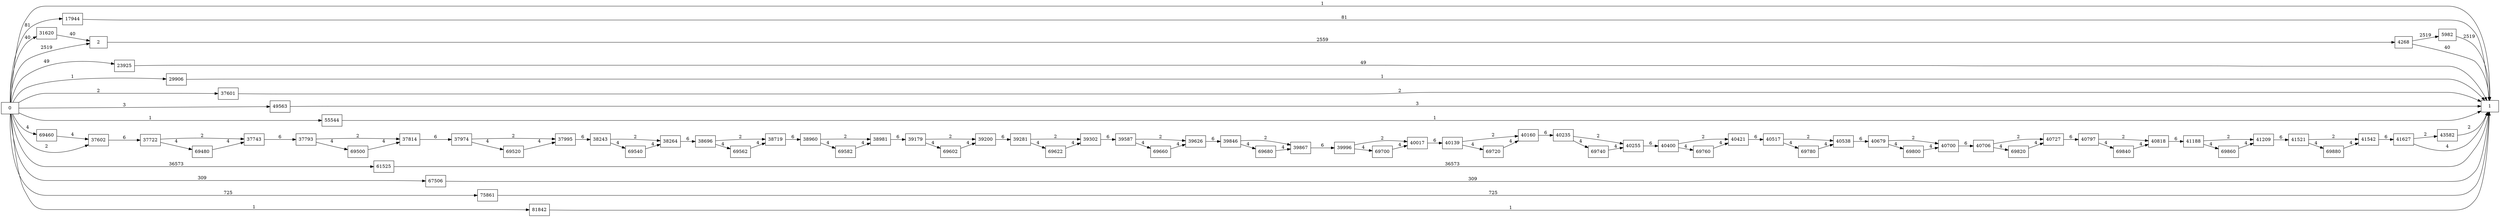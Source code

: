 digraph {
	graph [rankdir=LR]
	node [shape=rectangle]
	2 -> 4268 [label=2559]
	4268 -> 1 [label=40]
	4268 -> 5982 [label=2519]
	5982 -> 1 [label=2519]
	17944 -> 1 [label=81]
	23925 -> 1 [label=49]
	29906 -> 1 [label=1]
	31620 -> 2 [label=40]
	37601 -> 1 [label=2]
	37602 -> 37722 [label=6]
	37722 -> 37743 [label=2]
	37722 -> 69480 [label=4]
	37743 -> 37793 [label=6]
	37793 -> 37814 [label=2]
	37793 -> 69500 [label=4]
	37814 -> 37974 [label=6]
	37974 -> 37995 [label=2]
	37974 -> 69520 [label=4]
	37995 -> 38243 [label=6]
	38243 -> 38264 [label=2]
	38243 -> 69540 [label=4]
	38264 -> 38696 [label=6]
	38696 -> 38719 [label=2]
	38696 -> 69562 [label=4]
	38719 -> 38960 [label=6]
	38960 -> 38981 [label=2]
	38960 -> 69582 [label=4]
	38981 -> 39179 [label=6]
	39179 -> 39200 [label=2]
	39179 -> 69602 [label=4]
	39200 -> 39281 [label=6]
	39281 -> 39302 [label=2]
	39281 -> 69622 [label=4]
	39302 -> 39587 [label=6]
	39587 -> 39626 [label=2]
	39587 -> 69660 [label=4]
	39626 -> 39846 [label=6]
	39846 -> 39867 [label=2]
	39846 -> 69680 [label=4]
	39867 -> 39996 [label=6]
	39996 -> 40017 [label=2]
	39996 -> 69700 [label=4]
	40017 -> 40139 [label=6]
	40139 -> 40160 [label=2]
	40139 -> 69720 [label=4]
	40160 -> 40235 [label=6]
	40235 -> 40255 [label=2]
	40235 -> 69740 [label=4]
	40255 -> 40400 [label=6]
	40400 -> 40421 [label=2]
	40400 -> 69760 [label=4]
	40421 -> 40517 [label=6]
	40517 -> 40538 [label=2]
	40517 -> 69780 [label=4]
	40538 -> 40679 [label=6]
	40679 -> 40700 [label=2]
	40679 -> 69800 [label=4]
	40700 -> 40706 [label=6]
	40706 -> 40727 [label=2]
	40706 -> 69820 [label=4]
	40727 -> 40797 [label=6]
	40797 -> 40818 [label=2]
	40797 -> 69840 [label=4]
	40818 -> 41188 [label=6]
	41188 -> 41209 [label=2]
	41188 -> 69860 [label=4]
	41209 -> 41521 [label=6]
	41521 -> 41542 [label=2]
	41521 -> 69880 [label=4]
	41542 -> 41627 [label=6]
	41627 -> 1 [label=4]
	41627 -> 43582 [label=2]
	43582 -> 1 [label=2]
	49563 -> 1 [label=3]
	55544 -> 1 [label=1]
	61525 -> 1 [label=36573]
	67506 -> 1 [label=309]
	69460 -> 37602 [label=4]
	69480 -> 37743 [label=4]
	69500 -> 37814 [label=4]
	69520 -> 37995 [label=4]
	69540 -> 38264 [label=4]
	69562 -> 38719 [label=4]
	69582 -> 38981 [label=4]
	69602 -> 39200 [label=4]
	69622 -> 39302 [label=4]
	69660 -> 39626 [label=4]
	69680 -> 39867 [label=4]
	69700 -> 40017 [label=4]
	69720 -> 40160 [label=4]
	69740 -> 40255 [label=4]
	69760 -> 40421 [label=4]
	69780 -> 40538 [label=4]
	69800 -> 40700 [label=4]
	69820 -> 40727 [label=4]
	69840 -> 40818 [label=4]
	69860 -> 41209 [label=4]
	69880 -> 41542 [label=4]
	75861 -> 1 [label=725]
	81842 -> 1 [label=1]
	0 -> 2 [label=2519]
	0 -> 37602 [label=2]
	0 -> 1 [label=1]
	0 -> 17944 [label=81]
	0 -> 23925 [label=49]
	0 -> 29906 [label=1]
	0 -> 31620 [label=40]
	0 -> 37601 [label=2]
	0 -> 49563 [label=3]
	0 -> 55544 [label=1]
	0 -> 61525 [label=36573]
	0 -> 67506 [label=309]
	0 -> 69460 [label=4]
	0 -> 75861 [label=725]
	0 -> 81842 [label=1]
}
